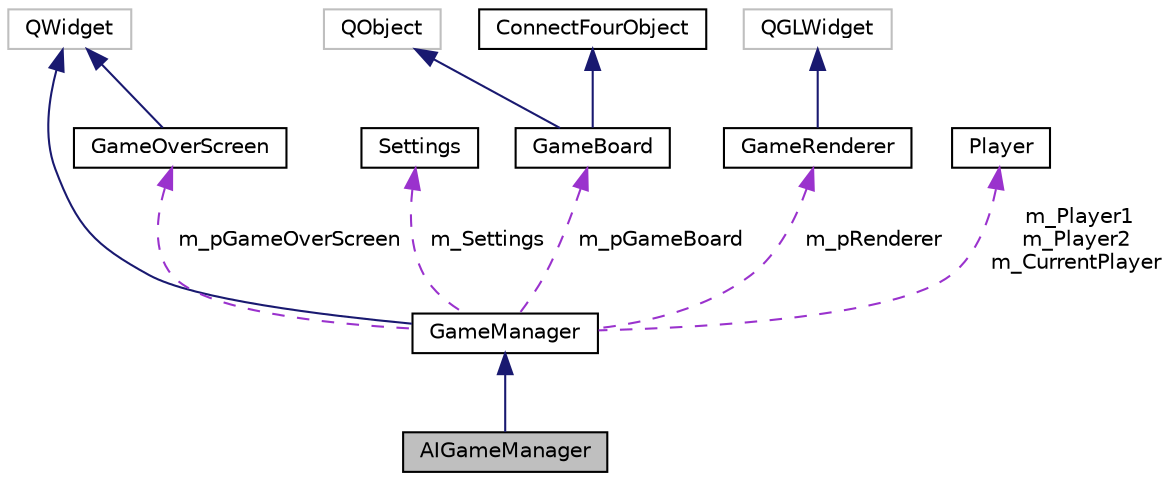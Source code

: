 digraph "AIGameManager"
{
  edge [fontname="Helvetica",fontsize="10",labelfontname="Helvetica",labelfontsize="10"];
  node [fontname="Helvetica",fontsize="10",shape=record];
  Node1 [label="AIGameManager",height=0.2,width=0.4,color="black", fillcolor="grey75", style="filled" fontcolor="black"];
  Node2 -> Node1 [dir="back",color="midnightblue",fontsize="10",style="solid",fontname="Helvetica"];
  Node2 [label="GameManager",height=0.2,width=0.4,color="black", fillcolor="white", style="filled",URL="$class_game_manager.html",tooltip="Class that handles game states and instanciates renderer and board. "];
  Node3 -> Node2 [dir="back",color="midnightblue",fontsize="10",style="solid",fontname="Helvetica"];
  Node3 [label="QWidget",height=0.2,width=0.4,color="grey75", fillcolor="white", style="filled"];
  Node4 -> Node2 [dir="back",color="darkorchid3",fontsize="10",style="dashed",label=" m_Settings" ,fontname="Helvetica"];
  Node4 [label="Settings",height=0.2,width=0.4,color="black", fillcolor="white", style="filled",URL="$struct_settings.html",tooltip="data holder between ui and game "];
  Node5 -> Node2 [dir="back",color="darkorchid3",fontsize="10",style="dashed",label=" m_pGameBoard" ,fontname="Helvetica"];
  Node5 [label="GameBoard",height=0.2,width=0.4,color="black", fillcolor="white", style="filled",URL="$class_game_board.html"];
  Node6 -> Node5 [dir="back",color="midnightblue",fontsize="10",style="solid",fontname="Helvetica"];
  Node6 [label="QObject",height=0.2,width=0.4,color="grey75", fillcolor="white", style="filled"];
  Node7 -> Node5 [dir="back",color="midnightblue",fontsize="10",style="solid",fontname="Helvetica"];
  Node7 [label="ConnectFourObject",height=0.2,width=0.4,color="black", fillcolor="white", style="filled",URL="$class_connect_four_object.html",tooltip="base class for every connect four related class "];
  Node8 -> Node2 [dir="back",color="darkorchid3",fontsize="10",style="dashed",label=" m_pRenderer" ,fontname="Helvetica"];
  Node8 [label="GameRenderer",height=0.2,width=0.4,color="black", fillcolor="white", style="filled",URL="$class_game_renderer.html",tooltip="Handles OpenGL window inside main window;. "];
  Node9 -> Node8 [dir="back",color="midnightblue",fontsize="10",style="solid",fontname="Helvetica"];
  Node9 [label="QGLWidget",height=0.2,width=0.4,color="grey75", fillcolor="white", style="filled"];
  Node10 -> Node2 [dir="back",color="darkorchid3",fontsize="10",style="dashed",label=" m_Player1\nm_Player2\nm_CurrentPlayer" ,fontname="Helvetica"];
  Node10 [label="Player",height=0.2,width=0.4,color="black", fillcolor="white", style="filled",URL="$class_player.html"];
  Node11 -> Node2 [dir="back",color="darkorchid3",fontsize="10",style="dashed",label=" m_pGameOverScreen" ,fontname="Helvetica"];
  Node11 [label="GameOverScreen",height=0.2,width=0.4,color="black", fillcolor="white", style="filled",URL="$class_game_over_screen.html"];
  Node3 -> Node11 [dir="back",color="midnightblue",fontsize="10",style="solid",fontname="Helvetica"];
}
